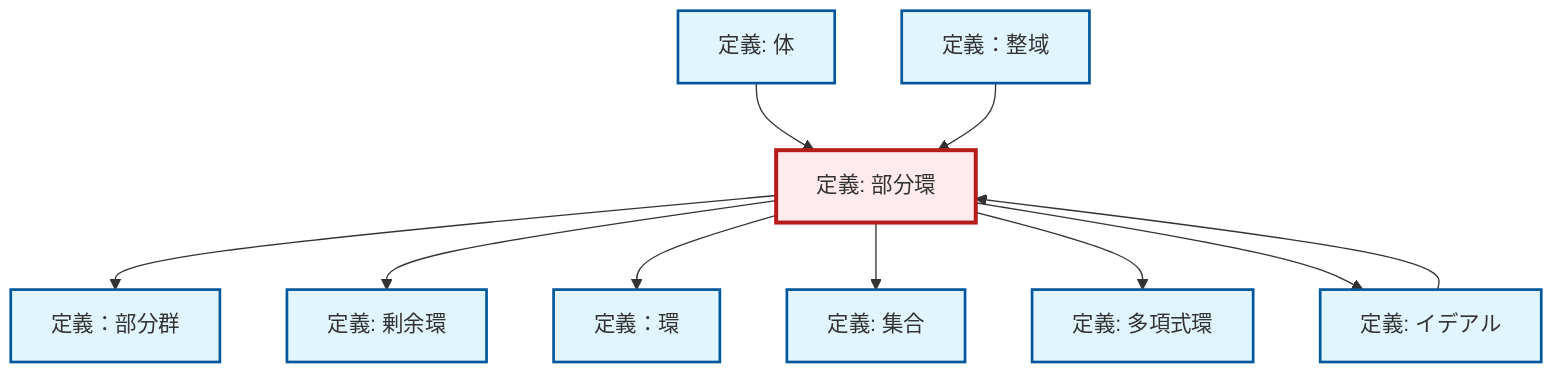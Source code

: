 graph TD
    classDef definition fill:#e1f5fe,stroke:#01579b,stroke-width:2px
    classDef theorem fill:#f3e5f5,stroke:#4a148c,stroke-width:2px
    classDef axiom fill:#fff3e0,stroke:#e65100,stroke-width:2px
    classDef example fill:#e8f5e9,stroke:#1b5e20,stroke-width:2px
    classDef current fill:#ffebee,stroke:#b71c1c,stroke-width:3px
    def-subgroup["定義：部分群"]:::definition
    def-subring["定義: 部分環"]:::definition
    def-polynomial-ring["定義: 多項式環"]:::definition
    def-ring["定義：環"]:::definition
    def-quotient-ring["定義: 剰余環"]:::definition
    def-field["定義: 体"]:::definition
    def-set["定義: 集合"]:::definition
    def-integral-domain["定義：整域"]:::definition
    def-ideal["定義: イデアル"]:::definition
    def-subring --> def-subgroup
    def-subring --> def-quotient-ring
    def-field --> def-subring
    def-ideal --> def-subring
    def-subring --> def-ring
    def-subring --> def-set
    def-integral-domain --> def-subring
    def-subring --> def-polynomial-ring
    def-subring --> def-ideal
    class def-subring current